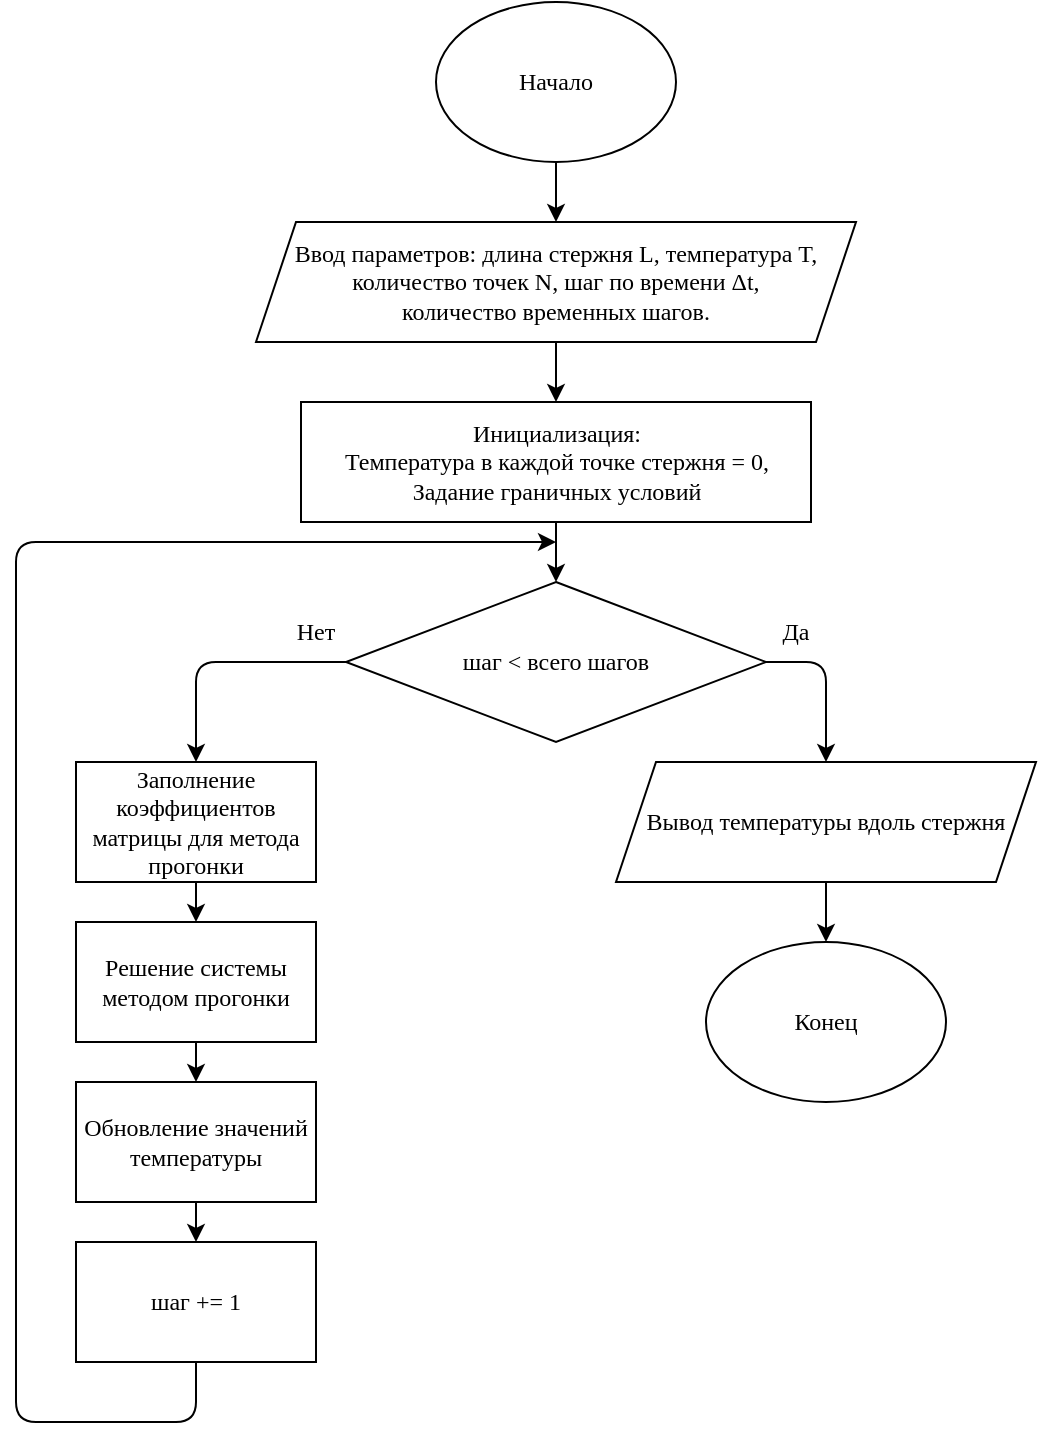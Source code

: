 <mxfile>
    <diagram id="FzrI16nmRYr1etOgh0s2" name="Page-1">
        <mxGraphModel dx="760" dy="338" grid="1" gridSize="10" guides="1" tooltips="1" connect="1" arrows="1" fold="1" page="0" pageScale="1" pageWidth="1169" pageHeight="827" math="0" shadow="0">
            <root>
                <mxCell id="0"/>
                <mxCell id="1" parent="0"/>
                <mxCell id="4" style="edgeStyle=orthogonalEdgeStyle;html=1;fontFamily=Times New Roman;" edge="1" parent="1" source="2" target="3">
                    <mxGeometry relative="1" as="geometry"/>
                </mxCell>
                <mxCell id="2" value="Начало" style="ellipse;whiteSpace=wrap;html=1;fontFamily=Times New Roman;" vertex="1" parent="1">
                    <mxGeometry x="410" y="180" width="120" height="80" as="geometry"/>
                </mxCell>
                <mxCell id="6" style="edgeStyle=orthogonalEdgeStyle;html=1;fontFamily=Times New Roman;" edge="1" parent="1" source="3" target="5">
                    <mxGeometry relative="1" as="geometry"/>
                </mxCell>
                <mxCell id="3" value="Ввод параметров: длина стержня L, температура T,&lt;br&gt;количество точек N, шаг по времени Δt,&lt;br&gt;количество временных шагов." style="shape=parallelogram;perimeter=parallelogramPerimeter;whiteSpace=wrap;html=1;fixedSize=1;fontFamily=Times New Roman;" vertex="1" parent="1">
                    <mxGeometry x="320" y="290" width="300" height="60" as="geometry"/>
                </mxCell>
                <mxCell id="8" style="edgeStyle=orthogonalEdgeStyle;html=1;fontFamily=Times New Roman;" edge="1" parent="1" source="5" target="7">
                    <mxGeometry relative="1" as="geometry"/>
                </mxCell>
                <mxCell id="5" value="Инициализация:&lt;br&gt;Температура в каждой точке стержня = 0,&lt;br&gt;Задание граничных условий" style="rounded=0;whiteSpace=wrap;html=1;fontFamily=Times New Roman;" vertex="1" parent="1">
                    <mxGeometry x="342.5" y="380" width="255" height="60" as="geometry"/>
                </mxCell>
                <mxCell id="12" style="edgeStyle=orthogonalEdgeStyle;html=1;fontFamily=Times New Roman;" edge="1" parent="1" source="7" target="9">
                    <mxGeometry relative="1" as="geometry"/>
                </mxCell>
                <mxCell id="23" style="edgeStyle=orthogonalEdgeStyle;html=1;fontFamily=Times New Roman;" edge="1" parent="1" source="7" target="18">
                    <mxGeometry relative="1" as="geometry">
                        <Array as="points">
                            <mxPoint x="605" y="510"/>
                        </Array>
                    </mxGeometry>
                </mxCell>
                <mxCell id="7" value="шаг &amp;lt; всего шагов" style="rhombus;whiteSpace=wrap;html=1;fontFamily=Times New Roman;" vertex="1" parent="1">
                    <mxGeometry x="365" y="470" width="210" height="80" as="geometry"/>
                </mxCell>
                <mxCell id="13" style="edgeStyle=orthogonalEdgeStyle;html=1;fontFamily=Times New Roman;" edge="1" parent="1" source="9" target="10">
                    <mxGeometry relative="1" as="geometry"/>
                </mxCell>
                <mxCell id="9" value="Заполнение коэффициентов матрицы для метода прогонки" style="rounded=0;whiteSpace=wrap;html=1;fontFamily=Times New Roman;" vertex="1" parent="1">
                    <mxGeometry x="230" y="560" width="120" height="60" as="geometry"/>
                </mxCell>
                <mxCell id="14" style="edgeStyle=orthogonalEdgeStyle;html=1;fontFamily=Times New Roman;" edge="1" parent="1" source="10" target="11">
                    <mxGeometry relative="1" as="geometry"/>
                </mxCell>
                <mxCell id="10" value="Решение системы методом прогонки" style="rounded=0;whiteSpace=wrap;html=1;fontFamily=Times New Roman;" vertex="1" parent="1">
                    <mxGeometry x="230" y="640" width="120" height="60" as="geometry"/>
                </mxCell>
                <mxCell id="16" style="edgeStyle=orthogonalEdgeStyle;html=1;fontFamily=Times New Roman;" edge="1" parent="1" source="11" target="15">
                    <mxGeometry relative="1" as="geometry"/>
                </mxCell>
                <mxCell id="11" value="Обновление значений температуры" style="rounded=0;whiteSpace=wrap;html=1;fontFamily=Times New Roman;" vertex="1" parent="1">
                    <mxGeometry x="230" y="720" width="120" height="60" as="geometry"/>
                </mxCell>
                <mxCell id="21" style="edgeStyle=orthogonalEdgeStyle;html=1;fontFamily=Times New Roman;" edge="1" parent="1" source="15">
                    <mxGeometry relative="1" as="geometry">
                        <mxPoint x="470" y="450" as="targetPoint"/>
                        <Array as="points">
                            <mxPoint x="290" y="890"/>
                            <mxPoint x="200" y="890"/>
                            <mxPoint x="200" y="450"/>
                        </Array>
                    </mxGeometry>
                </mxCell>
                <mxCell id="15" value="шаг += 1" style="rounded=0;whiteSpace=wrap;html=1;fontFamily=Times New Roman;" vertex="1" parent="1">
                    <mxGeometry x="230" y="800" width="120" height="60" as="geometry"/>
                </mxCell>
                <mxCell id="25" style="edgeStyle=orthogonalEdgeStyle;html=1;fontFamily=Times New Roman;" edge="1" parent="1" source="18" target="24">
                    <mxGeometry relative="1" as="geometry"/>
                </mxCell>
                <mxCell id="18" value="Вывод температуры вдоль стержня" style="shape=parallelogram;perimeter=parallelogramPerimeter;whiteSpace=wrap;html=1;fixedSize=1;fontFamily=Times New Roman;" vertex="1" parent="1">
                    <mxGeometry x="500" y="560" width="210" height="60" as="geometry"/>
                </mxCell>
                <mxCell id="20" value="Да" style="text;html=1;strokeColor=none;fillColor=none;align=center;verticalAlign=middle;whiteSpace=wrap;rounded=0;fontFamily=Times New Roman;" vertex="1" parent="1">
                    <mxGeometry x="560" y="480" width="60" height="30" as="geometry"/>
                </mxCell>
                <mxCell id="22" value="Нет" style="text;html=1;strokeColor=none;fillColor=none;align=center;verticalAlign=middle;whiteSpace=wrap;rounded=0;fontFamily=Times New Roman;" vertex="1" parent="1">
                    <mxGeometry x="320" y="480" width="60" height="30" as="geometry"/>
                </mxCell>
                <mxCell id="24" value="Конец" style="ellipse;whiteSpace=wrap;html=1;fontFamily=Times New Roman;" vertex="1" parent="1">
                    <mxGeometry x="545" y="650" width="120" height="80" as="geometry"/>
                </mxCell>
            </root>
        </mxGraphModel>
    </diagram>
</mxfile>